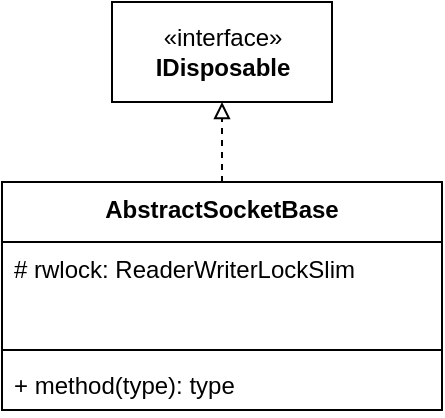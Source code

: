 <mxfile version="13.7.7" type="device"><diagram id="gUu9XoMTQkROvKgCBOh-" name="페이지-1"><mxGraphModel dx="1422" dy="762" grid="1" gridSize="10" guides="1" tooltips="1" connect="1" arrows="1" fold="1" page="1" pageScale="1" pageWidth="827" pageHeight="1169" math="0" shadow="0"><root><mxCell id="0"/><mxCell id="1" parent="0"/><mxCell id="vZlPoES1AF5NKNeP_iKy-11" value="«interface»&lt;br&gt;&lt;b&gt;IDisposable&lt;/b&gt;" style="html=1;" vertex="1" parent="1"><mxGeometry x="359" y="20" width="110" height="50" as="geometry"/></mxCell><mxCell id="vZlPoES1AF5NKNeP_iKy-16" style="edgeStyle=orthogonalEdgeStyle;rounded=0;orthogonalLoop=1;jettySize=auto;html=1;entryX=0.5;entryY=1;entryDx=0;entryDy=0;endArrow=block;endFill=0;dashed=1;" edge="1" parent="1" source="vZlPoES1AF5NKNeP_iKy-6" target="vZlPoES1AF5NKNeP_iKy-11"><mxGeometry relative="1" as="geometry"/></mxCell><mxCell id="vZlPoES1AF5NKNeP_iKy-6" value="AbstractSocketBase" style="swimlane;fontStyle=1;align=center;verticalAlign=top;childLayout=stackLayout;horizontal=1;startSize=30;horizontalStack=0;resizeParent=1;resizeParentMax=0;resizeLast=0;collapsible=1;marginBottom=0;" vertex="1" parent="1"><mxGeometry x="304" y="110" width="220" height="114" as="geometry"><mxRectangle x="304" y="160" width="100" height="26" as="alternateBounds"/></mxGeometry></mxCell><mxCell id="vZlPoES1AF5NKNeP_iKy-7" value="# rwlock: ReaderWriterLockSlim&#10;" style="text;strokeColor=none;fillColor=none;align=left;verticalAlign=top;spacingLeft=4;spacingRight=4;overflow=hidden;rotatable=0;points=[[0,0.5],[1,0.5]];portConstraint=eastwest;" vertex="1" parent="vZlPoES1AF5NKNeP_iKy-6"><mxGeometry y="30" width="220" height="50" as="geometry"/></mxCell><mxCell id="vZlPoES1AF5NKNeP_iKy-8" value="" style="line;strokeWidth=1;fillColor=none;align=left;verticalAlign=middle;spacingTop=-1;spacingLeft=3;spacingRight=3;rotatable=0;labelPosition=right;points=[];portConstraint=eastwest;" vertex="1" parent="vZlPoES1AF5NKNeP_iKy-6"><mxGeometry y="80" width="220" height="8" as="geometry"/></mxCell><mxCell id="vZlPoES1AF5NKNeP_iKy-9" value="+ method(type): type" style="text;strokeColor=none;fillColor=none;align=left;verticalAlign=top;spacingLeft=4;spacingRight=4;overflow=hidden;rotatable=0;points=[[0,0.5],[1,0.5]];portConstraint=eastwest;" vertex="1" parent="vZlPoES1AF5NKNeP_iKy-6"><mxGeometry y="88" width="220" height="26" as="geometry"/></mxCell></root></mxGraphModel></diagram></mxfile>